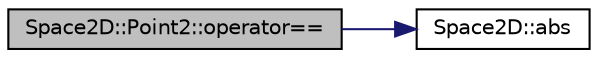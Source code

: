 digraph "Space2D::Point2::operator=="
{
 // INTERACTIVE_SVG=YES
 // LATEX_PDF_SIZE
  edge [fontname="Helvetica",fontsize="10",labelfontname="Helvetica",labelfontsize="10"];
  node [fontname="Helvetica",fontsize="10",shape=record];
  rankdir="LR";
  Node1 [label="Space2D::Point2::operator==",height=0.2,width=0.4,color="black", fillcolor="grey75", style="filled", fontcolor="black",tooltip=" "];
  Node1 -> Node2 [color="midnightblue",fontsize="10",style="solid",fontname="Helvetica"];
  Node2 [label="Space2D::abs",height=0.2,width=0.4,color="black", fillcolor="white", style="filled",URL="$namespace_space2_d.html#aede923351dcb584565799c6488e4e41d",tooltip=" "];
}
